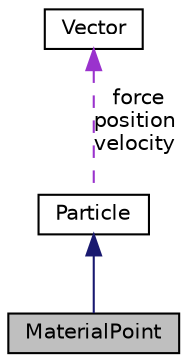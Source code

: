 digraph "MaterialPoint"
{
  edge [fontname="Helvetica",fontsize="10",labelfontname="Helvetica",labelfontsize="10"];
  node [fontname="Helvetica",fontsize="10",shape=record];
  Node2 [label="MaterialPoint",height=0.2,width=0.4,color="black", fillcolor="grey75", style="filled", fontcolor="black"];
  Node3 -> Node2 [dir="back",color="midnightblue",fontsize="10",style="solid",fontname="Helvetica"];
  Node3 [label="Particle",height=0.2,width=0.4,color="black", fillcolor="white", style="filled",URL="$class_particle.html",tooltip="Particle base class. "];
  Node4 -> Node3 [dir="back",color="darkorchid3",fontsize="10",style="dashed",label=" force\nposition\nvelocity" ,fontname="Helvetica"];
  Node4 [label="Vector",height=0.2,width=0.4,color="black", fillcolor="white", style="filled",URL="$class_vector.html",tooltip="3D Vector class "];
}
